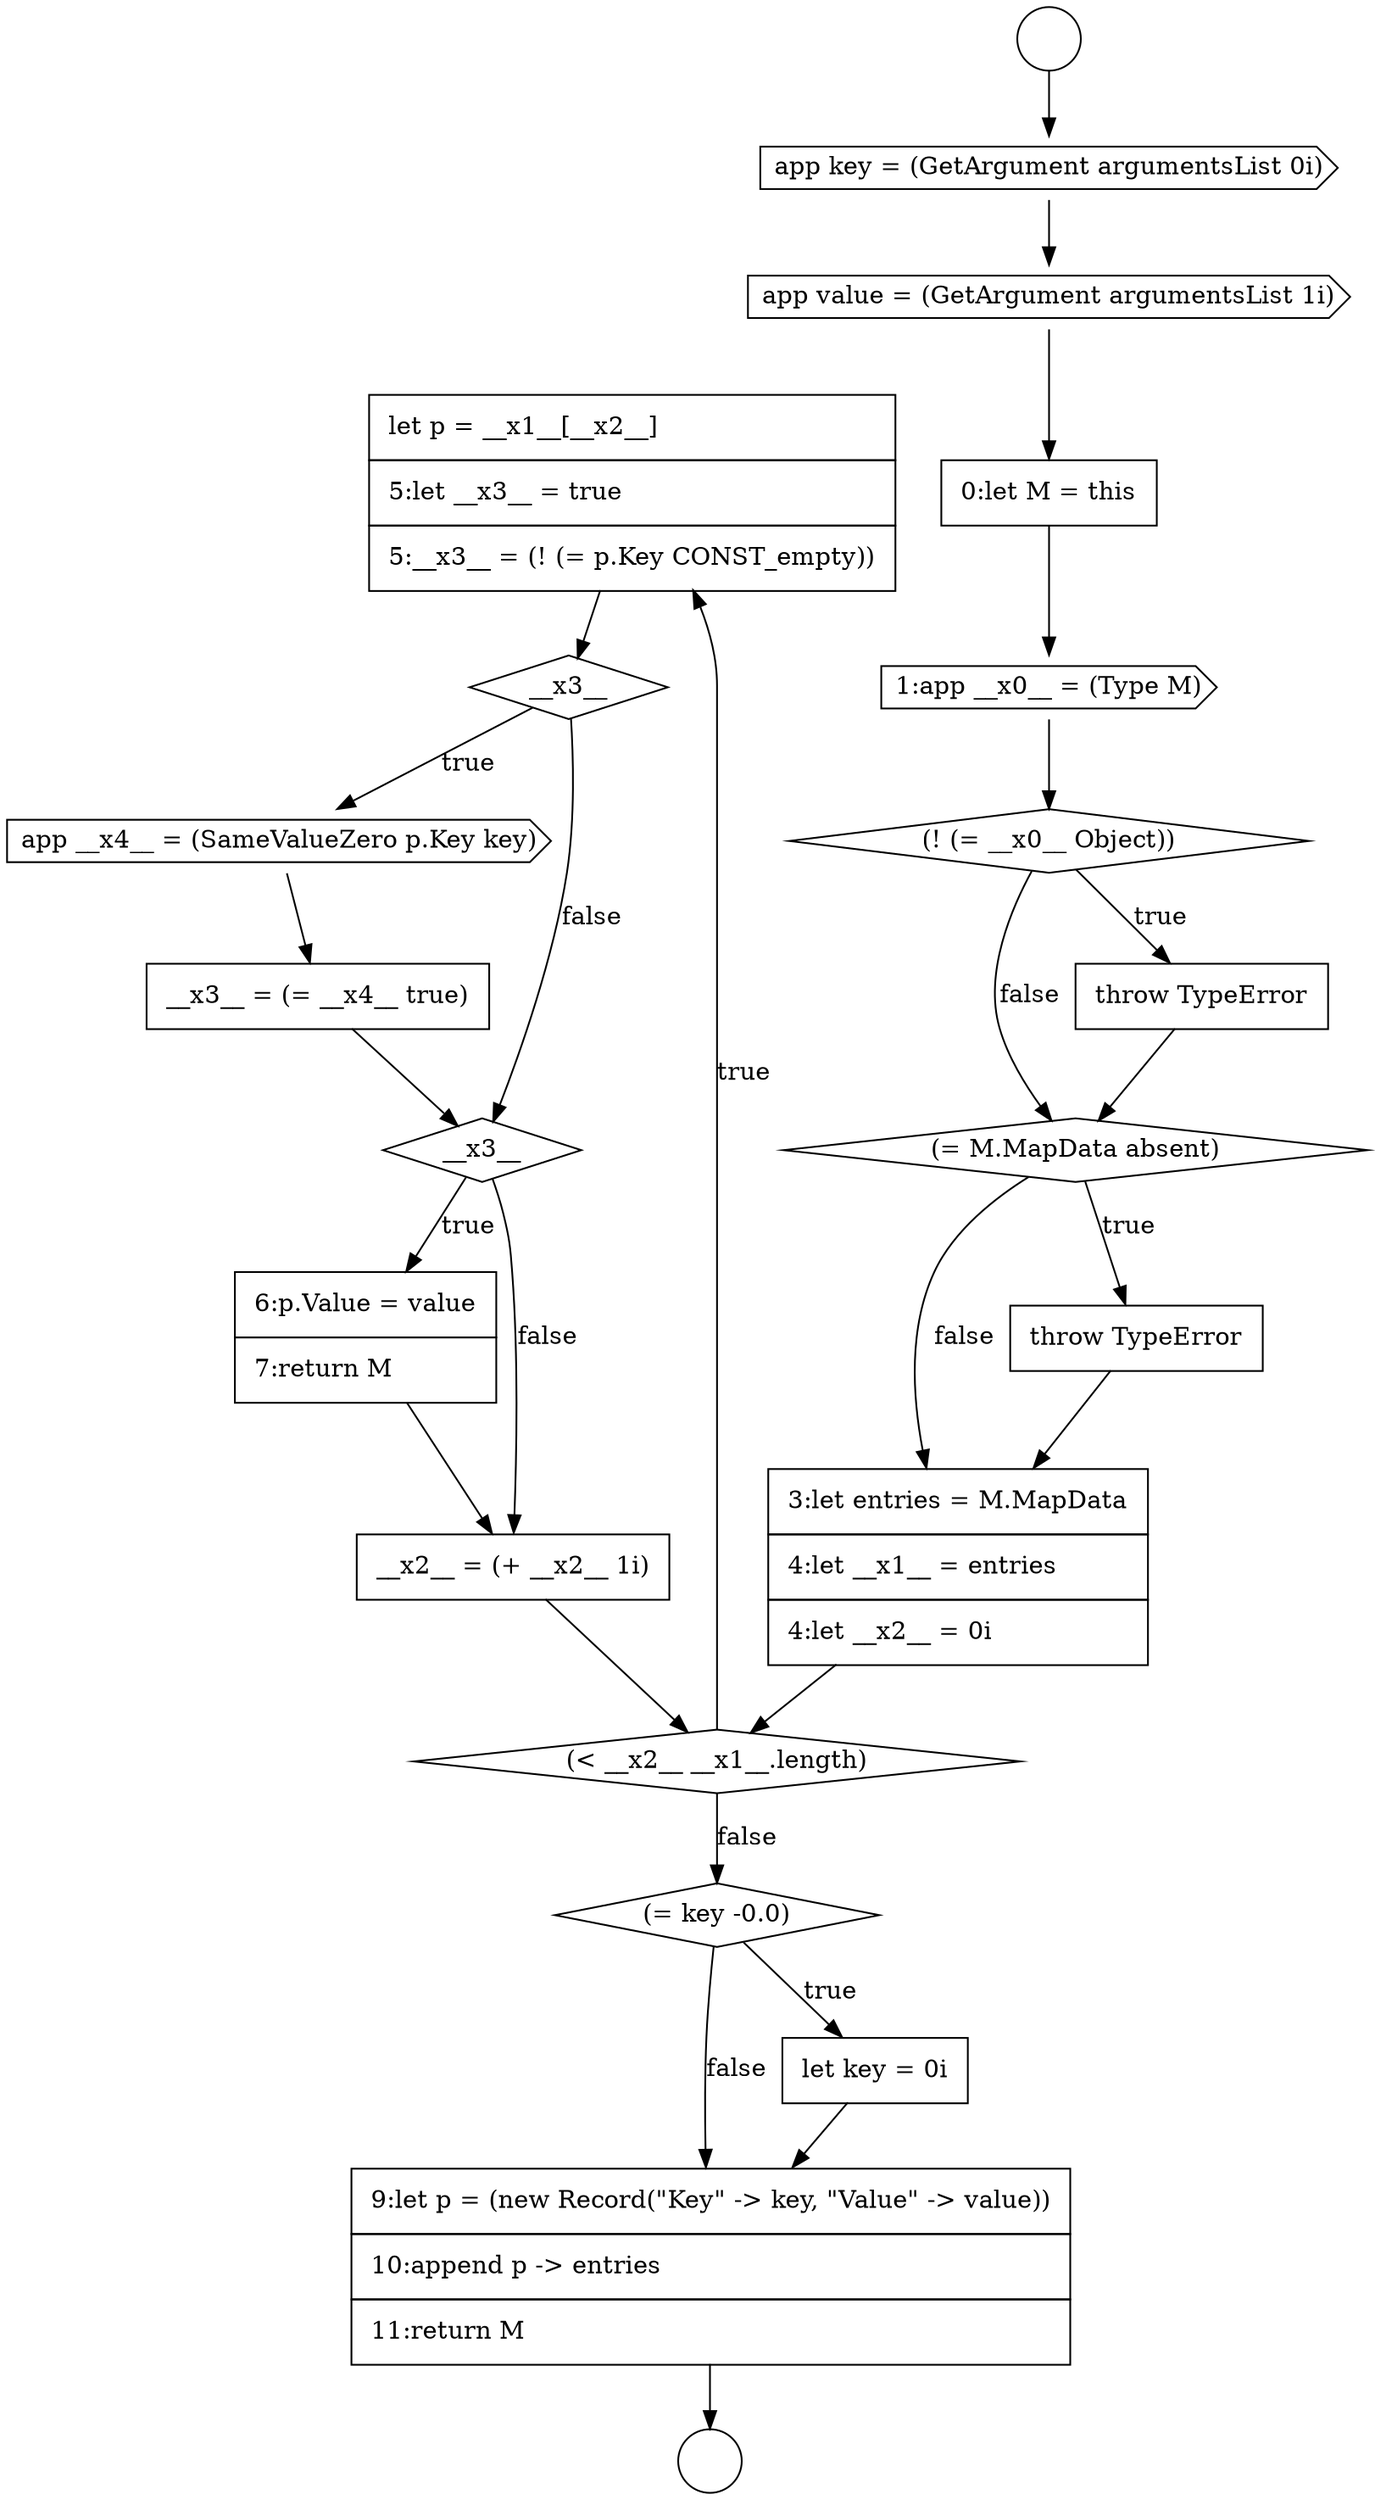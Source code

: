 digraph {
  node14895 [shape=none, margin=0, label=<<font color="black">
    <table border="0" cellborder="1" cellspacing="0" cellpadding="10">
      <tr><td align="left">let p = __x1__[__x2__]</td></tr>
      <tr><td align="left">5:let __x3__ = true</td></tr>
      <tr><td align="left">5:__x3__ = (! (= p.Key CONST_empty))</td></tr>
    </table>
  </font>> color="black" fillcolor="white" style=filled]
  node14904 [shape=none, margin=0, label=<<font color="black">
    <table border="0" cellborder="1" cellspacing="0" cellpadding="10">
      <tr><td align="left">9:let p = (new Record(&quot;Key&quot; -&gt; key, &quot;Value&quot; -&gt; value))</td></tr>
      <tr><td align="left">10:append p -&gt; entries</td></tr>
      <tr><td align="left">11:return M</td></tr>
    </table>
  </font>> color="black" fillcolor="white" style=filled]
  node14900 [shape=none, margin=0, label=<<font color="black">
    <table border="0" cellborder="1" cellspacing="0" cellpadding="10">
      <tr><td align="left">6:p.Value = value</td></tr>
      <tr><td align="left">7:return M</td></tr>
    </table>
  </font>> color="black" fillcolor="white" style=filled]
  node14901 [shape=none, margin=0, label=<<font color="black">
    <table border="0" cellborder="1" cellspacing="0" cellpadding="10">
      <tr><td align="left">__x2__ = (+ __x2__ 1i)</td></tr>
    </table>
  </font>> color="black" fillcolor="white" style=filled]
  node14893 [shape=none, margin=0, label=<<font color="black">
    <table border="0" cellborder="1" cellspacing="0" cellpadding="10">
      <tr><td align="left">3:let entries = M.MapData</td></tr>
      <tr><td align="left">4:let __x1__ = entries</td></tr>
      <tr><td align="left">4:let __x2__ = 0i</td></tr>
    </table>
  </font>> color="black" fillcolor="white" style=filled]
  node14897 [shape=cds, label=<<font color="black">app __x4__ = (SameValueZero p.Key key)</font>> color="black" fillcolor="white" style=filled]
  node14886 [shape=cds, label=<<font color="black">app value = (GetArgument argumentsList 1i)</font>> color="black" fillcolor="white" style=filled]
  node14892 [shape=none, margin=0, label=<<font color="black">
    <table border="0" cellborder="1" cellspacing="0" cellpadding="10">
      <tr><td align="left">throw TypeError</td></tr>
    </table>
  </font>> color="black" fillcolor="white" style=filled]
  node14898 [shape=none, margin=0, label=<<font color="black">
    <table border="0" cellborder="1" cellspacing="0" cellpadding="10">
      <tr><td align="left">__x3__ = (= __x4__ true)</td></tr>
    </table>
  </font>> color="black" fillcolor="white" style=filled]
  node14887 [shape=none, margin=0, label=<<font color="black">
    <table border="0" cellborder="1" cellspacing="0" cellpadding="10">
      <tr><td align="left">0:let M = this</td></tr>
    </table>
  </font>> color="black" fillcolor="white" style=filled]
  node14902 [shape=diamond, label=<<font color="black">(= key -0.0)</font>> color="black" fillcolor="white" style=filled]
  node14883 [shape=circle label=" " color="black" fillcolor="white" style=filled]
  node14896 [shape=diamond, label=<<font color="black">__x3__</font>> color="black" fillcolor="white" style=filled]
  node14891 [shape=diamond, label=<<font color="black">(= M.MapData absent)</font>> color="black" fillcolor="white" style=filled]
  node14885 [shape=cds, label=<<font color="black">app key = (GetArgument argumentsList 0i)</font>> color="black" fillcolor="white" style=filled]
  node14890 [shape=none, margin=0, label=<<font color="black">
    <table border="0" cellborder="1" cellspacing="0" cellpadding="10">
      <tr><td align="left">throw TypeError</td></tr>
    </table>
  </font>> color="black" fillcolor="white" style=filled]
  node14889 [shape=diamond, label=<<font color="black">(! (= __x0__ Object))</font>> color="black" fillcolor="white" style=filled]
  node14894 [shape=diamond, label=<<font color="black">(&lt; __x2__ __x1__.length)</font>> color="black" fillcolor="white" style=filled]
  node14903 [shape=none, margin=0, label=<<font color="black">
    <table border="0" cellborder="1" cellspacing="0" cellpadding="10">
      <tr><td align="left">let key = 0i</td></tr>
    </table>
  </font>> color="black" fillcolor="white" style=filled]
  node14888 [shape=cds, label=<<font color="black">1:app __x0__ = (Type M)</font>> color="black" fillcolor="white" style=filled]
  node14899 [shape=diamond, label=<<font color="black">__x3__</font>> color="black" fillcolor="white" style=filled]
  node14884 [shape=circle label=" " color="black" fillcolor="white" style=filled]
  node14889 -> node14890 [label=<<font color="black">true</font>> color="black"]
  node14889 -> node14891 [label=<<font color="black">false</font>> color="black"]
  node14886 -> node14887 [ color="black"]
  node14892 -> node14893 [ color="black"]
  node14897 -> node14898 [ color="black"]
  node14902 -> node14903 [label=<<font color="black">true</font>> color="black"]
  node14902 -> node14904 [label=<<font color="black">false</font>> color="black"]
  node14888 -> node14889 [ color="black"]
  node14904 -> node14884 [ color="black"]
  node14896 -> node14897 [label=<<font color="black">true</font>> color="black"]
  node14896 -> node14899 [label=<<font color="black">false</font>> color="black"]
  node14899 -> node14900 [label=<<font color="black">true</font>> color="black"]
  node14899 -> node14901 [label=<<font color="black">false</font>> color="black"]
  node14894 -> node14895 [label=<<font color="black">true</font>> color="black"]
  node14894 -> node14902 [label=<<font color="black">false</font>> color="black"]
  node14887 -> node14888 [ color="black"]
  node14893 -> node14894 [ color="black"]
  node14901 -> node14894 [ color="black"]
  node14890 -> node14891 [ color="black"]
  node14898 -> node14899 [ color="black"]
  node14883 -> node14885 [ color="black"]
  node14891 -> node14892 [label=<<font color="black">true</font>> color="black"]
  node14891 -> node14893 [label=<<font color="black">false</font>> color="black"]
  node14885 -> node14886 [ color="black"]
  node14903 -> node14904 [ color="black"]
  node14895 -> node14896 [ color="black"]
  node14900 -> node14901 [ color="black"]
}
